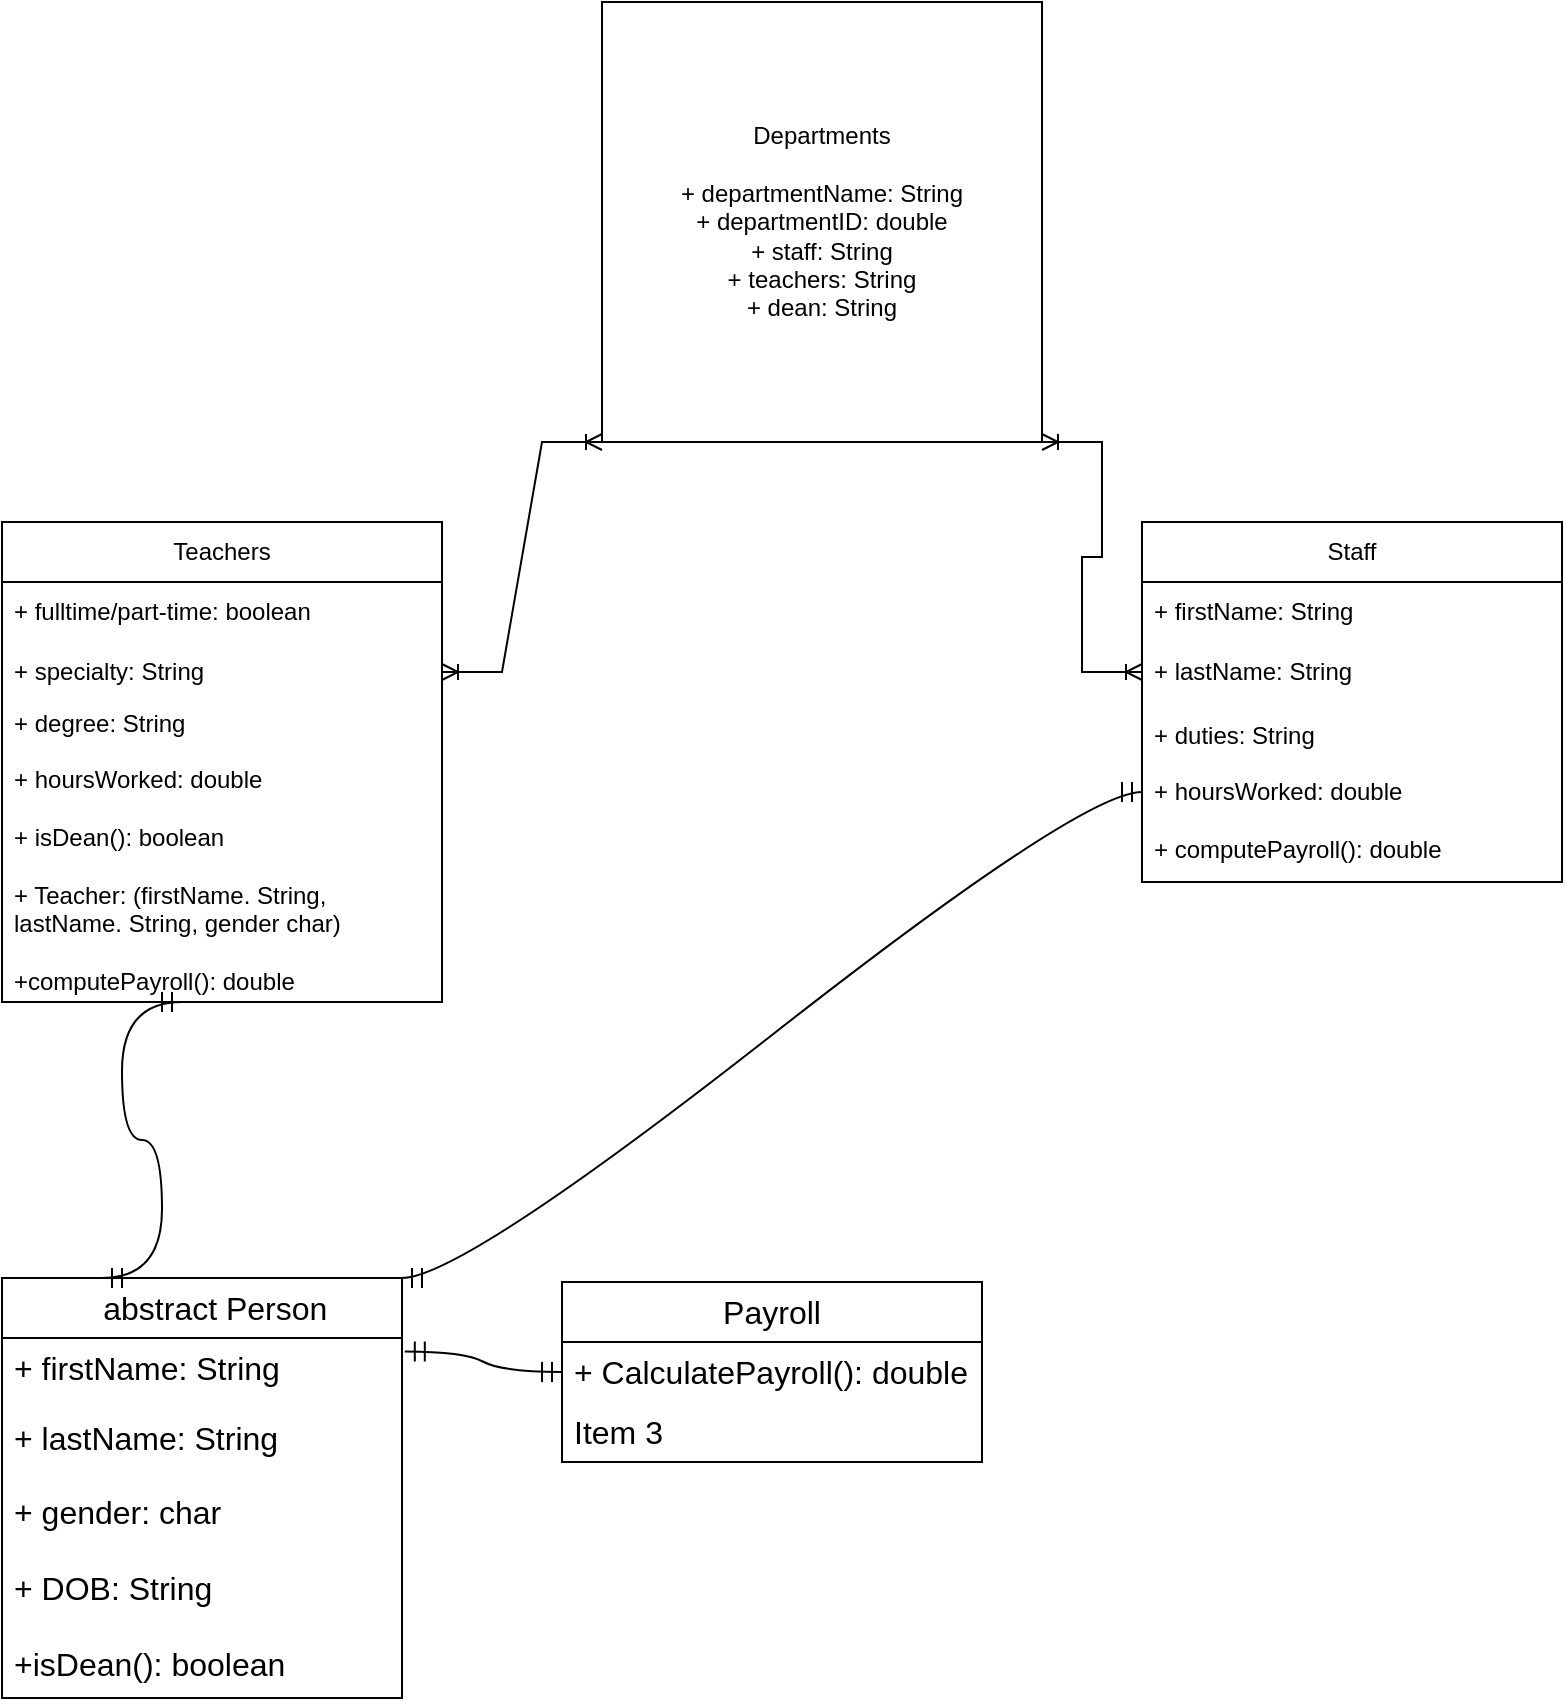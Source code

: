 <mxfile version="21.0.6" type="github">
  <diagram name="Page-1" id="r-zxOY5rzY7_ZMFZ65QF">
    <mxGraphModel dx="436" dy="766" grid="1" gridSize="10" guides="1" tooltips="1" connect="1" arrows="1" fold="1" page="1" pageScale="1" pageWidth="850" pageHeight="1100" math="0" shadow="0">
      <root>
        <mxCell id="0" />
        <mxCell id="1" parent="0" />
        <mxCell id="WHbsActgOW3zRtFnGw57-32" value="Departments&lt;br&gt;&lt;br&gt;+ departmentName: String&lt;br&gt;+ departmentID: double&lt;br&gt;+ staff: String&lt;br&gt;+ teachers: String&lt;br&gt;+ dean: String" style="whiteSpace=wrap;html=1;aspect=fixed;" parent="1" vertex="1">
          <mxGeometry x="340" y="30" width="220" height="220" as="geometry" />
        </mxCell>
        <mxCell id="WHbsActgOW3zRtFnGw57-33" value="Teachers" style="swimlane;fontStyle=0;childLayout=stackLayout;horizontal=1;startSize=30;horizontalStack=0;resizeParent=1;resizeParentMax=0;resizeLast=0;collapsible=1;marginBottom=0;whiteSpace=wrap;html=1;" parent="1" vertex="1">
          <mxGeometry x="40" y="290" width="220" height="240" as="geometry">
            <mxRectangle x="270" y="300" width="90" height="30" as="alternateBounds" />
          </mxGeometry>
        </mxCell>
        <mxCell id="WHbsActgOW3zRtFnGw57-34" value="+ fulltime/part-time: boolean" style="text;strokeColor=none;fillColor=none;align=left;verticalAlign=middle;spacingLeft=4;spacingRight=4;overflow=hidden;points=[[0,0.5],[1,0.5]];portConstraint=eastwest;rotatable=0;whiteSpace=wrap;html=1;" parent="WHbsActgOW3zRtFnGw57-33" vertex="1">
          <mxGeometry y="30" width="220" height="30" as="geometry" />
        </mxCell>
        <mxCell id="WHbsActgOW3zRtFnGw57-35" value="+ specialty: String" style="text;strokeColor=none;fillColor=none;align=left;verticalAlign=middle;spacingLeft=4;spacingRight=4;overflow=hidden;points=[[0,0.5],[1,0.5]];portConstraint=eastwest;rotatable=0;whiteSpace=wrap;html=1;" parent="WHbsActgOW3zRtFnGw57-33" vertex="1">
          <mxGeometry y="60" width="220" height="30" as="geometry" />
        </mxCell>
        <mxCell id="WHbsActgOW3zRtFnGw57-36" value="+ degree: String&lt;br&gt;&lt;br&gt;+ hoursWorked: double&lt;br&gt;&lt;br&gt;+ isDean(): boolean&lt;br&gt;&lt;br&gt;+ Teacher: (firstName. String, lastName. String, gender char)&lt;br&gt;&lt;br&gt;+computePayroll(): double&amp;nbsp;" style="text;strokeColor=none;fillColor=none;align=left;verticalAlign=middle;spacingLeft=4;spacingRight=4;overflow=hidden;points=[[0,0.5],[1,0.5]];portConstraint=eastwest;rotatable=0;whiteSpace=wrap;html=1;" parent="WHbsActgOW3zRtFnGw57-33" vertex="1">
          <mxGeometry y="90" width="220" height="150" as="geometry" />
        </mxCell>
        <mxCell id="WHbsActgOW3zRtFnGw57-39" value="" style="edgeStyle=entityRelationEdgeStyle;fontSize=12;html=1;endArrow=ERoneToMany;startArrow=ERoneToMany;rounded=0;exitX=1;exitY=0.5;exitDx=0;exitDy=0;entryX=0;entryY=1;entryDx=0;entryDy=0;" parent="1" source="WHbsActgOW3zRtFnGw57-35" target="WHbsActgOW3zRtFnGw57-32" edge="1">
          <mxGeometry width="100" height="100" relative="1" as="geometry">
            <mxPoint x="590" y="340" as="sourcePoint" />
            <mxPoint x="640" y="250" as="targetPoint" />
          </mxGeometry>
        </mxCell>
        <mxCell id="WHbsActgOW3zRtFnGw57-40" value="Staff" style="swimlane;fontStyle=0;childLayout=stackLayout;horizontal=1;startSize=30;horizontalStack=0;resizeParent=1;resizeParentMax=0;resizeLast=0;collapsible=1;marginBottom=0;whiteSpace=wrap;html=1;" parent="1" vertex="1">
          <mxGeometry x="610" y="290" width="210" height="180" as="geometry" />
        </mxCell>
        <mxCell id="WHbsActgOW3zRtFnGw57-41" value="+ firstName: String" style="text;strokeColor=none;fillColor=none;align=left;verticalAlign=middle;spacingLeft=4;spacingRight=4;overflow=hidden;points=[[0,0.5],[1,0.5]];portConstraint=eastwest;rotatable=0;whiteSpace=wrap;html=1;" parent="WHbsActgOW3zRtFnGw57-40" vertex="1">
          <mxGeometry y="30" width="210" height="30" as="geometry" />
        </mxCell>
        <mxCell id="WHbsActgOW3zRtFnGw57-42" value="+ lastName: String" style="text;strokeColor=none;fillColor=none;align=left;verticalAlign=middle;spacingLeft=4;spacingRight=4;overflow=hidden;points=[[0,0.5],[1,0.5]];portConstraint=eastwest;rotatable=0;whiteSpace=wrap;html=1;" parent="WHbsActgOW3zRtFnGw57-40" vertex="1">
          <mxGeometry y="60" width="210" height="30" as="geometry" />
        </mxCell>
        <mxCell id="WHbsActgOW3zRtFnGw57-43" value="+ duties: String&lt;br&gt;&lt;br&gt;+ hoursWorked: double&lt;br&gt;&lt;br&gt;+ computePayroll(): double" style="text;strokeColor=none;fillColor=none;align=left;verticalAlign=middle;spacingLeft=4;spacingRight=4;overflow=hidden;points=[[0,0.5],[1,0.5]];portConstraint=eastwest;rotatable=0;whiteSpace=wrap;html=1;" parent="WHbsActgOW3zRtFnGw57-40" vertex="1">
          <mxGeometry y="90" width="210" height="90" as="geometry" />
        </mxCell>
        <mxCell id="WHbsActgOW3zRtFnGw57-44" value="" style="edgeStyle=entityRelationEdgeStyle;fontSize=12;html=1;endArrow=ERoneToMany;startArrow=ERoneToMany;rounded=0;exitX=1;exitY=1;exitDx=0;exitDy=0;entryX=0;entryY=0.5;entryDx=0;entryDy=0;" parent="1" source="WHbsActgOW3zRtFnGw57-32" target="WHbsActgOW3zRtFnGw57-42" edge="1">
          <mxGeometry width="100" height="100" relative="1" as="geometry">
            <mxPoint x="510" y="390" as="sourcePoint" />
            <mxPoint x="610" y="290" as="targetPoint" />
          </mxGeometry>
        </mxCell>
        <mxCell id="R6yKNEOrBDxGeL20FCMs-1" value="&amp;nbsp; &amp;nbsp; abstract Person&lt;span style=&quot;white-space: pre;&quot;&gt;	&lt;/span&gt;" style="swimlane;fontStyle=0;childLayout=stackLayout;horizontal=1;startSize=30;horizontalStack=0;resizeParent=1;resizeParentMax=0;resizeLast=0;collapsible=1;marginBottom=0;whiteSpace=wrap;html=1;fontSize=16;" vertex="1" parent="1">
          <mxGeometry x="40" y="668" width="200" height="210" as="geometry" />
        </mxCell>
        <mxCell id="R6yKNEOrBDxGeL20FCMs-2" value="+ firstName: String" style="text;strokeColor=none;fillColor=none;align=left;verticalAlign=middle;spacingLeft=4;spacingRight=4;overflow=hidden;points=[[0,0.5],[1,0.5]];portConstraint=eastwest;rotatable=0;whiteSpace=wrap;html=1;fontSize=16;" vertex="1" parent="R6yKNEOrBDxGeL20FCMs-1">
          <mxGeometry y="30" width="200" height="30" as="geometry" />
        </mxCell>
        <mxCell id="R6yKNEOrBDxGeL20FCMs-3" value="+ lastName: String" style="text;strokeColor=none;fillColor=none;align=left;verticalAlign=middle;spacingLeft=4;spacingRight=4;overflow=hidden;points=[[0,0.5],[1,0.5]];portConstraint=eastwest;rotatable=0;whiteSpace=wrap;html=1;fontSize=16;" vertex="1" parent="R6yKNEOrBDxGeL20FCMs-1">
          <mxGeometry y="60" width="200" height="40" as="geometry" />
        </mxCell>
        <mxCell id="R6yKNEOrBDxGeL20FCMs-4" value="+ gender: char&lt;br&gt;&lt;br&gt;+ DOB: String&lt;br&gt;&lt;br&gt;+isDean(): boolean" style="text;strokeColor=none;fillColor=none;align=left;verticalAlign=middle;spacingLeft=4;spacingRight=4;overflow=hidden;points=[[0,0.5],[1,0.5]];portConstraint=eastwest;rotatable=0;whiteSpace=wrap;html=1;fontSize=16;" vertex="1" parent="R6yKNEOrBDxGeL20FCMs-1">
          <mxGeometry y="100" width="200" height="110" as="geometry" />
        </mxCell>
        <mxCell id="R6yKNEOrBDxGeL20FCMs-5" value="Payroll" style="swimlane;fontStyle=0;childLayout=stackLayout;horizontal=1;startSize=30;horizontalStack=0;resizeParent=1;resizeParentMax=0;resizeLast=0;collapsible=1;marginBottom=0;whiteSpace=wrap;html=1;fontSize=16;" vertex="1" parent="1">
          <mxGeometry x="320" y="670" width="210" height="90" as="geometry" />
        </mxCell>
        <mxCell id="R6yKNEOrBDxGeL20FCMs-7" value="+ CalculatePayroll(): double" style="text;strokeColor=none;fillColor=none;align=left;verticalAlign=middle;spacingLeft=4;spacingRight=4;overflow=hidden;points=[[0,0.5],[1,0.5]];portConstraint=eastwest;rotatable=0;whiteSpace=wrap;html=1;fontSize=16;" vertex="1" parent="R6yKNEOrBDxGeL20FCMs-5">
          <mxGeometry y="30" width="210" height="30" as="geometry" />
        </mxCell>
        <mxCell id="R6yKNEOrBDxGeL20FCMs-8" value="Item 3" style="text;strokeColor=none;fillColor=none;align=left;verticalAlign=middle;spacingLeft=4;spacingRight=4;overflow=hidden;points=[[0,0.5],[1,0.5]];portConstraint=eastwest;rotatable=0;whiteSpace=wrap;html=1;fontSize=16;" vertex="1" parent="R6yKNEOrBDxGeL20FCMs-5">
          <mxGeometry y="60" width="210" height="30" as="geometry" />
        </mxCell>
        <mxCell id="R6yKNEOrBDxGeL20FCMs-10" value="" style="edgeStyle=entityRelationEdgeStyle;fontSize=12;html=1;endArrow=ERmandOne;startArrow=ERmandOne;rounded=0;startSize=8;endSize=8;curved=1;exitX=0.25;exitY=0;exitDx=0;exitDy=0;" edge="1" parent="1" source="R6yKNEOrBDxGeL20FCMs-1">
          <mxGeometry width="100" height="100" relative="1" as="geometry">
            <mxPoint x="60" y="580" as="sourcePoint" />
            <mxPoint x="130" y="530" as="targetPoint" />
          </mxGeometry>
        </mxCell>
        <mxCell id="R6yKNEOrBDxGeL20FCMs-12" value="" style="edgeStyle=entityRelationEdgeStyle;fontSize=12;html=1;endArrow=ERmandOne;startArrow=ERmandOne;rounded=0;startSize=8;endSize=8;curved=1;exitX=1;exitY=0;exitDx=0;exitDy=0;entryX=0;entryY=0.5;entryDx=0;entryDy=0;" edge="1" parent="1" source="R6yKNEOrBDxGeL20FCMs-1" target="WHbsActgOW3zRtFnGw57-43">
          <mxGeometry width="100" height="100" relative="1" as="geometry">
            <mxPoint x="440" y="470" as="sourcePoint" />
            <mxPoint x="540" y="370" as="targetPoint" />
          </mxGeometry>
        </mxCell>
        <mxCell id="R6yKNEOrBDxGeL20FCMs-13" value="" style="edgeStyle=entityRelationEdgeStyle;fontSize=12;html=1;endArrow=ERmandOne;startArrow=ERmandOne;rounded=0;startSize=8;endSize=8;curved=1;entryX=0;entryY=0.5;entryDx=0;entryDy=0;exitX=1.007;exitY=0.175;exitDx=0;exitDy=0;exitPerimeter=0;" edge="1" parent="1" source="R6yKNEOrBDxGeL20FCMs-1" target="R6yKNEOrBDxGeL20FCMs-7">
          <mxGeometry width="100" height="100" relative="1" as="geometry">
            <mxPoint x="250" y="640" as="sourcePoint" />
            <mxPoint x="310" y="600" as="targetPoint" />
          </mxGeometry>
        </mxCell>
      </root>
    </mxGraphModel>
  </diagram>
</mxfile>
